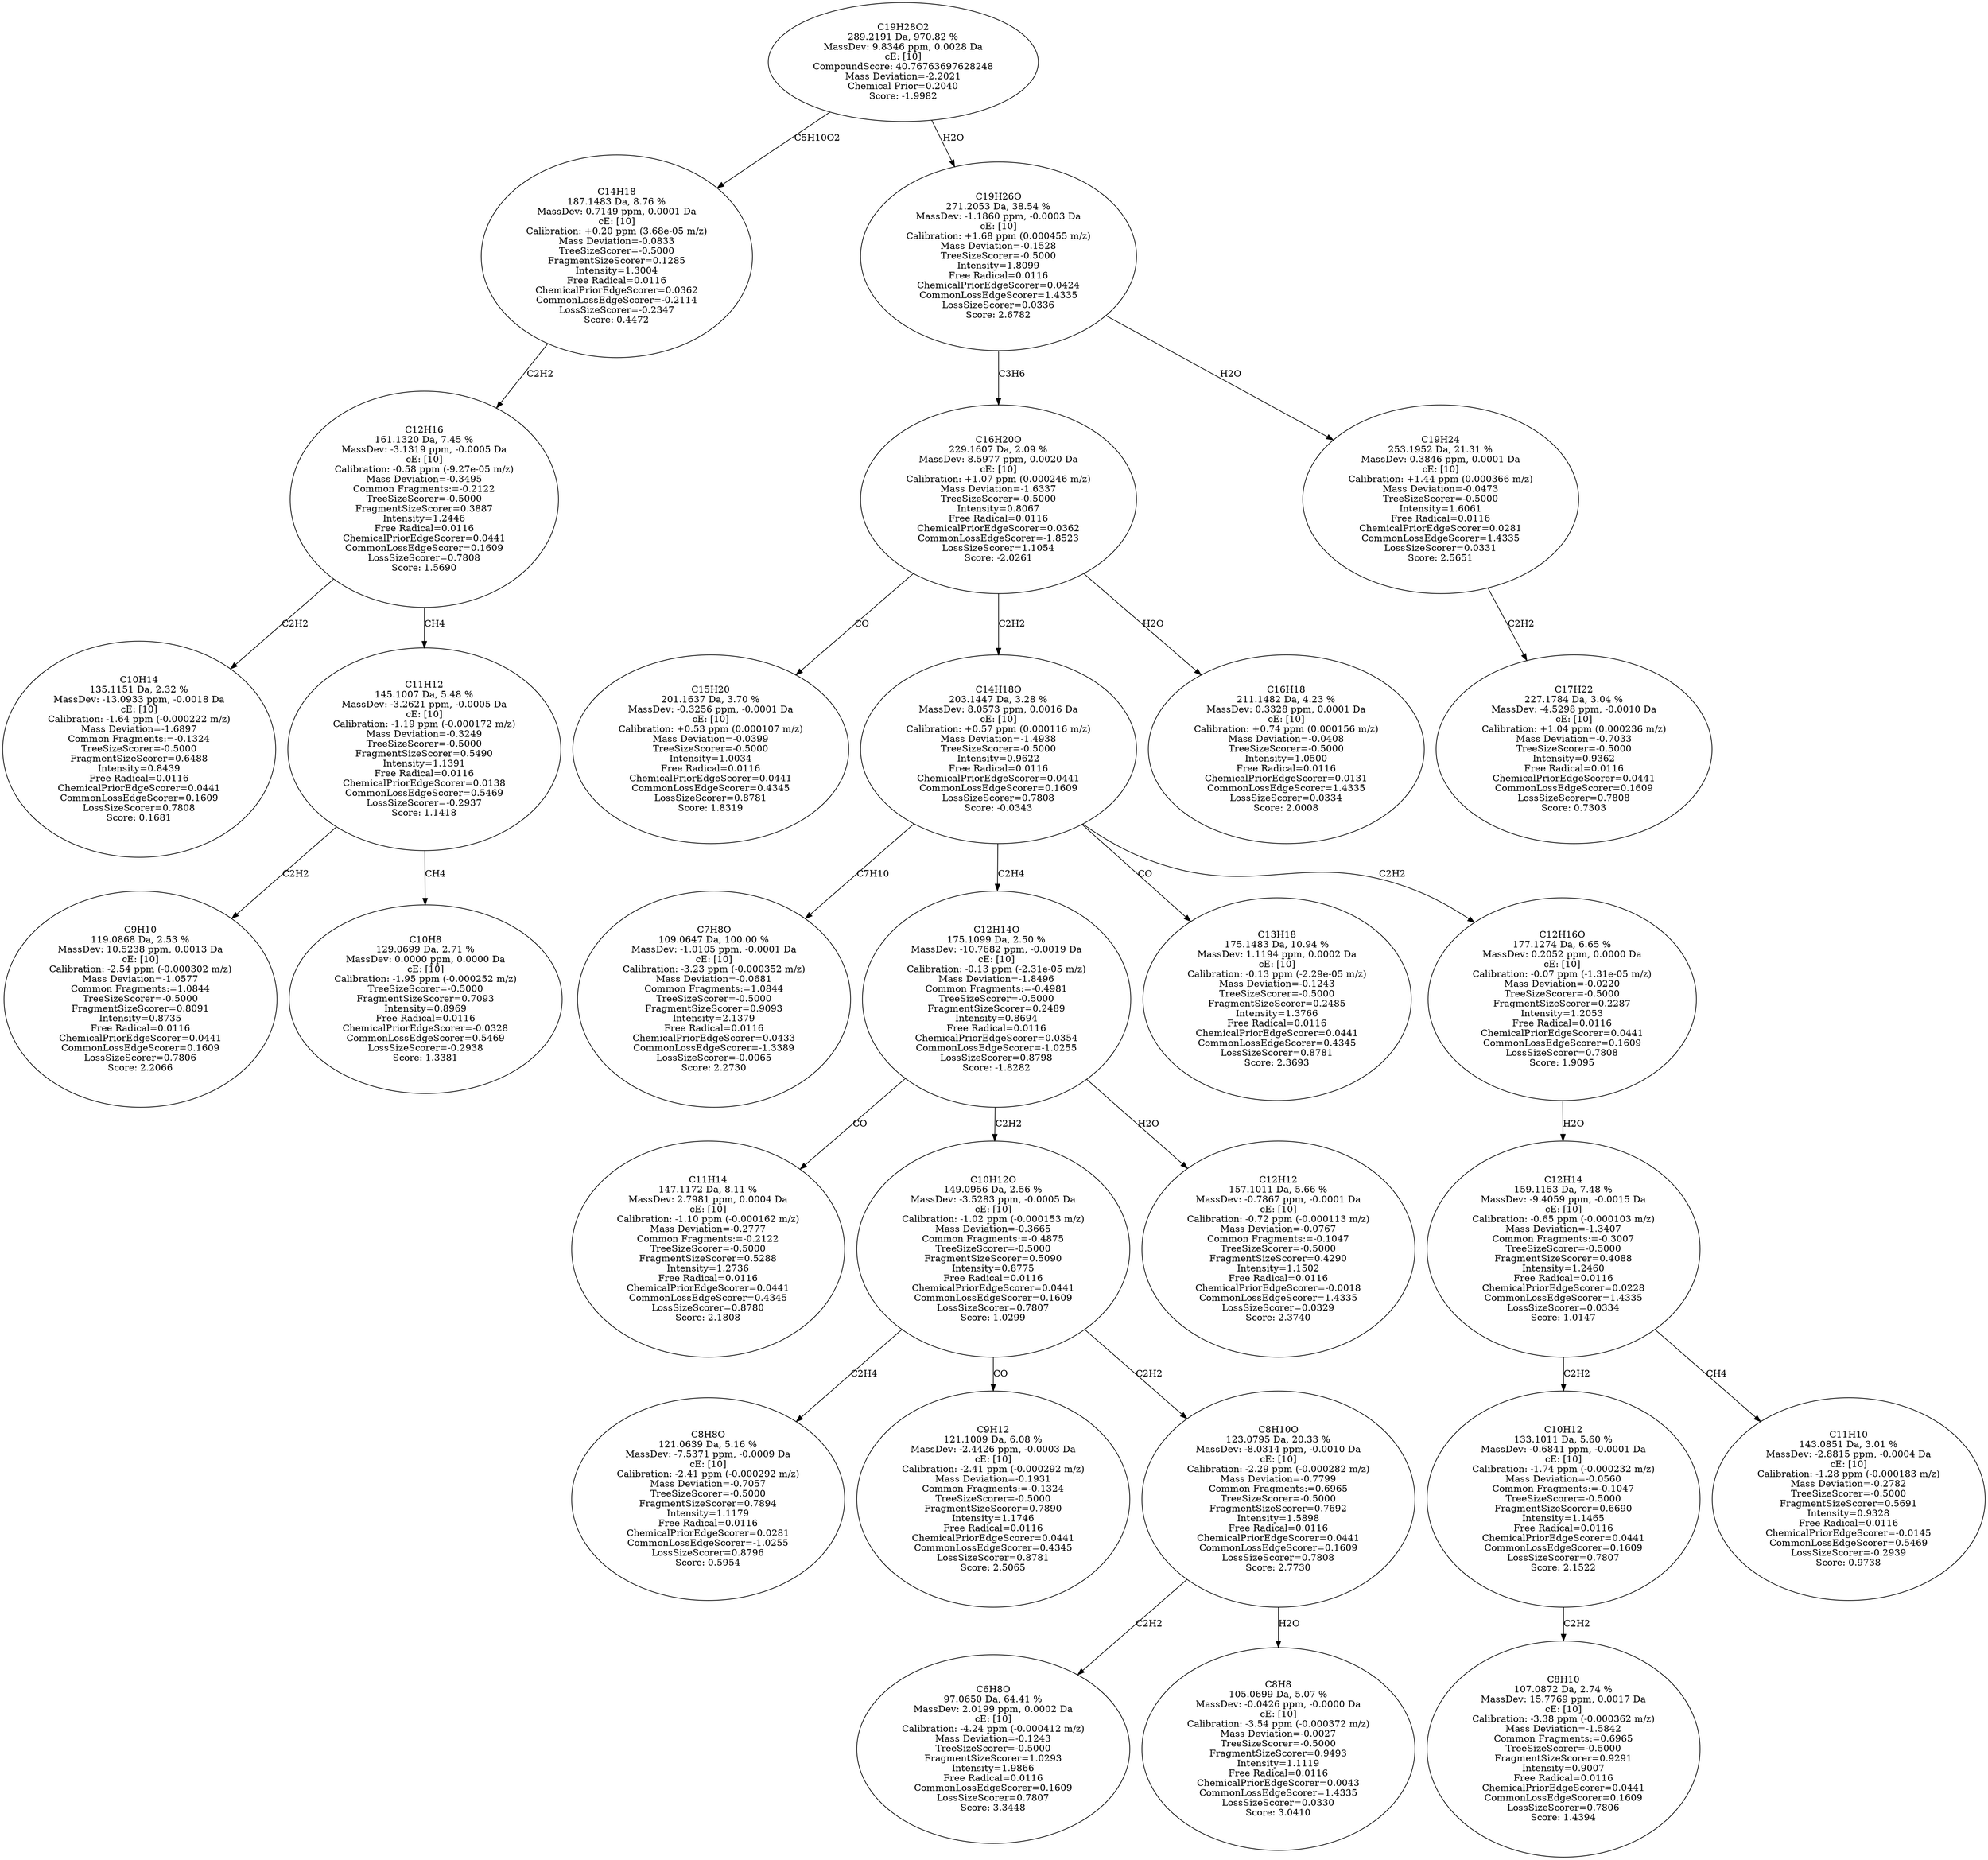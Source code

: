 strict digraph {
v1 [label="C10H14\n135.1151 Da, 2.32 %\nMassDev: -13.0933 ppm, -0.0018 Da\ncE: [10]\nCalibration: -1.64 ppm (-0.000222 m/z)\nMass Deviation=-1.6897\nCommon Fragments:=-0.1324\nTreeSizeScorer=-0.5000\nFragmentSizeScorer=0.6488\nIntensity=0.8439\nFree Radical=0.0116\nChemicalPriorEdgeScorer=0.0441\nCommonLossEdgeScorer=0.1609\nLossSizeScorer=0.7808\nScore: 0.1681"];
v2 [label="C9H10\n119.0868 Da, 2.53 %\nMassDev: 10.5238 ppm, 0.0013 Da\ncE: [10]\nCalibration: -2.54 ppm (-0.000302 m/z)\nMass Deviation=-1.0577\nCommon Fragments:=1.0844\nTreeSizeScorer=-0.5000\nFragmentSizeScorer=0.8091\nIntensity=0.8735\nFree Radical=0.0116\nChemicalPriorEdgeScorer=0.0441\nCommonLossEdgeScorer=0.1609\nLossSizeScorer=0.7806\nScore: 2.2066"];
v3 [label="C10H8\n129.0699 Da, 2.71 %\nMassDev: 0.0000 ppm, 0.0000 Da\ncE: [10]\nCalibration: -1.95 ppm (-0.000252 m/z)\nTreeSizeScorer=-0.5000\nFragmentSizeScorer=0.7093\nIntensity=0.8969\nFree Radical=0.0116\nChemicalPriorEdgeScorer=-0.0328\nCommonLossEdgeScorer=0.5469\nLossSizeScorer=-0.2938\nScore: 1.3381"];
v4 [label="C11H12\n145.1007 Da, 5.48 %\nMassDev: -3.2621 ppm, -0.0005 Da\ncE: [10]\nCalibration: -1.19 ppm (-0.000172 m/z)\nMass Deviation=-0.3249\nTreeSizeScorer=-0.5000\nFragmentSizeScorer=0.5490\nIntensity=1.1391\nFree Radical=0.0116\nChemicalPriorEdgeScorer=0.0138\nCommonLossEdgeScorer=0.5469\nLossSizeScorer=-0.2937\nScore: 1.1418"];
v5 [label="C12H16\n161.1320 Da, 7.45 %\nMassDev: -3.1319 ppm, -0.0005 Da\ncE: [10]\nCalibration: -0.58 ppm (-9.27e-05 m/z)\nMass Deviation=-0.3495\nCommon Fragments:=-0.2122\nTreeSizeScorer=-0.5000\nFragmentSizeScorer=0.3887\nIntensity=1.2446\nFree Radical=0.0116\nChemicalPriorEdgeScorer=0.0441\nCommonLossEdgeScorer=0.1609\nLossSizeScorer=0.7808\nScore: 1.5690"];
v6 [label="C14H18\n187.1483 Da, 8.76 %\nMassDev: 0.7149 ppm, 0.0001 Da\ncE: [10]\nCalibration: +0.20 ppm (3.68e-05 m/z)\nMass Deviation=-0.0833\nTreeSizeScorer=-0.5000\nFragmentSizeScorer=0.1285\nIntensity=1.3004\nFree Radical=0.0116\nChemicalPriorEdgeScorer=0.0362\nCommonLossEdgeScorer=-0.2114\nLossSizeScorer=-0.2347\nScore: 0.4472"];
v7 [label="C15H20\n201.1637 Da, 3.70 %\nMassDev: -0.3256 ppm, -0.0001 Da\ncE: [10]\nCalibration: +0.53 ppm (0.000107 m/z)\nMass Deviation=-0.0399\nTreeSizeScorer=-0.5000\nIntensity=1.0034\nFree Radical=0.0116\nChemicalPriorEdgeScorer=0.0441\nCommonLossEdgeScorer=0.4345\nLossSizeScorer=0.8781\nScore: 1.8319"];
v8 [label="C7H8O\n109.0647 Da, 100.00 %\nMassDev: -1.0105 ppm, -0.0001 Da\ncE: [10]\nCalibration: -3.23 ppm (-0.000352 m/z)\nMass Deviation=-0.0681\nCommon Fragments:=1.0844\nTreeSizeScorer=-0.5000\nFragmentSizeScorer=0.9093\nIntensity=2.1379\nFree Radical=0.0116\nChemicalPriorEdgeScorer=0.0433\nCommonLossEdgeScorer=-1.3389\nLossSizeScorer=-0.0065\nScore: 2.2730"];
v9 [label="C11H14\n147.1172 Da, 8.11 %\nMassDev: 2.7981 ppm, 0.0004 Da\ncE: [10]\nCalibration: -1.10 ppm (-0.000162 m/z)\nMass Deviation=-0.2777\nCommon Fragments:=-0.2122\nTreeSizeScorer=-0.5000\nFragmentSizeScorer=0.5288\nIntensity=1.2736\nFree Radical=0.0116\nChemicalPriorEdgeScorer=0.0441\nCommonLossEdgeScorer=0.4345\nLossSizeScorer=0.8780\nScore: 2.1808"];
v10 [label="C8H8O\n121.0639 Da, 5.16 %\nMassDev: -7.5371 ppm, -0.0009 Da\ncE: [10]\nCalibration: -2.41 ppm (-0.000292 m/z)\nMass Deviation=-0.7057\nTreeSizeScorer=-0.5000\nFragmentSizeScorer=0.7894\nIntensity=1.1179\nFree Radical=0.0116\nChemicalPriorEdgeScorer=0.0281\nCommonLossEdgeScorer=-1.0255\nLossSizeScorer=0.8796\nScore: 0.5954"];
v11 [label="C9H12\n121.1009 Da, 6.08 %\nMassDev: -2.4426 ppm, -0.0003 Da\ncE: [10]\nCalibration: -2.41 ppm (-0.000292 m/z)\nMass Deviation=-0.1931\nCommon Fragments:=-0.1324\nTreeSizeScorer=-0.5000\nFragmentSizeScorer=0.7890\nIntensity=1.1746\nFree Radical=0.0116\nChemicalPriorEdgeScorer=0.0441\nCommonLossEdgeScorer=0.4345\nLossSizeScorer=0.8781\nScore: 2.5065"];
v12 [label="C6H8O\n97.0650 Da, 64.41 %\nMassDev: 2.0199 ppm, 0.0002 Da\ncE: [10]\nCalibration: -4.24 ppm (-0.000412 m/z)\nMass Deviation=-0.1243\nTreeSizeScorer=-0.5000\nFragmentSizeScorer=1.0293\nIntensity=1.9866\nFree Radical=0.0116\nCommonLossEdgeScorer=0.1609\nLossSizeScorer=0.7807\nScore: 3.3448"];
v13 [label="C8H8\n105.0699 Da, 5.07 %\nMassDev: -0.0426 ppm, -0.0000 Da\ncE: [10]\nCalibration: -3.54 ppm (-0.000372 m/z)\nMass Deviation=-0.0027\nTreeSizeScorer=-0.5000\nFragmentSizeScorer=0.9493\nIntensity=1.1119\nFree Radical=0.0116\nChemicalPriorEdgeScorer=0.0043\nCommonLossEdgeScorer=1.4335\nLossSizeScorer=0.0330\nScore: 3.0410"];
v14 [label="C8H10O\n123.0795 Da, 20.33 %\nMassDev: -8.0314 ppm, -0.0010 Da\ncE: [10]\nCalibration: -2.29 ppm (-0.000282 m/z)\nMass Deviation=-0.7799\nCommon Fragments:=0.6965\nTreeSizeScorer=-0.5000\nFragmentSizeScorer=0.7692\nIntensity=1.5898\nFree Radical=0.0116\nChemicalPriorEdgeScorer=0.0441\nCommonLossEdgeScorer=0.1609\nLossSizeScorer=0.7808\nScore: 2.7730"];
v15 [label="C10H12O\n149.0956 Da, 2.56 %\nMassDev: -3.5283 ppm, -0.0005 Da\ncE: [10]\nCalibration: -1.02 ppm (-0.000153 m/z)\nMass Deviation=-0.3665\nCommon Fragments:=-0.4875\nTreeSizeScorer=-0.5000\nFragmentSizeScorer=0.5090\nIntensity=0.8775\nFree Radical=0.0116\nChemicalPriorEdgeScorer=0.0441\nCommonLossEdgeScorer=0.1609\nLossSizeScorer=0.7807\nScore: 1.0299"];
v16 [label="C12H12\n157.1011 Da, 5.66 %\nMassDev: -0.7867 ppm, -0.0001 Da\ncE: [10]\nCalibration: -0.72 ppm (-0.000113 m/z)\nMass Deviation=-0.0767\nCommon Fragments:=-0.1047\nTreeSizeScorer=-0.5000\nFragmentSizeScorer=0.4290\nIntensity=1.1502\nFree Radical=0.0116\nChemicalPriorEdgeScorer=-0.0018\nCommonLossEdgeScorer=1.4335\nLossSizeScorer=0.0329\nScore: 2.3740"];
v17 [label="C12H14O\n175.1099 Da, 2.50 %\nMassDev: -10.7682 ppm, -0.0019 Da\ncE: [10]\nCalibration: -0.13 ppm (-2.31e-05 m/z)\nMass Deviation=-1.8496\nCommon Fragments:=-0.4981\nTreeSizeScorer=-0.5000\nFragmentSizeScorer=0.2489\nIntensity=0.8694\nFree Radical=0.0116\nChemicalPriorEdgeScorer=0.0354\nCommonLossEdgeScorer=-1.0255\nLossSizeScorer=0.8798\nScore: -1.8282"];
v18 [label="C13H18\n175.1483 Da, 10.94 %\nMassDev: 1.1194 ppm, 0.0002 Da\ncE: [10]\nCalibration: -0.13 ppm (-2.29e-05 m/z)\nMass Deviation=-0.1243\nTreeSizeScorer=-0.5000\nFragmentSizeScorer=0.2485\nIntensity=1.3766\nFree Radical=0.0116\nChemicalPriorEdgeScorer=0.0441\nCommonLossEdgeScorer=0.4345\nLossSizeScorer=0.8781\nScore: 2.3693"];
v19 [label="C8H10\n107.0872 Da, 2.74 %\nMassDev: 15.7769 ppm, 0.0017 Da\ncE: [10]\nCalibration: -3.38 ppm (-0.000362 m/z)\nMass Deviation=-1.5842\nCommon Fragments:=0.6965\nTreeSizeScorer=-0.5000\nFragmentSizeScorer=0.9291\nIntensity=0.9007\nFree Radical=0.0116\nChemicalPriorEdgeScorer=0.0441\nCommonLossEdgeScorer=0.1609\nLossSizeScorer=0.7806\nScore: 1.4394"];
v20 [label="C10H12\n133.1011 Da, 5.60 %\nMassDev: -0.6841 ppm, -0.0001 Da\ncE: [10]\nCalibration: -1.74 ppm (-0.000232 m/z)\nMass Deviation=-0.0560\nCommon Fragments:=-0.1047\nTreeSizeScorer=-0.5000\nFragmentSizeScorer=0.6690\nIntensity=1.1465\nFree Radical=0.0116\nChemicalPriorEdgeScorer=0.0441\nCommonLossEdgeScorer=0.1609\nLossSizeScorer=0.7807\nScore: 2.1522"];
v21 [label="C11H10\n143.0851 Da, 3.01 %\nMassDev: -2.8815 ppm, -0.0004 Da\ncE: [10]\nCalibration: -1.28 ppm (-0.000183 m/z)\nMass Deviation=-0.2782\nTreeSizeScorer=-0.5000\nFragmentSizeScorer=0.5691\nIntensity=0.9328\nFree Radical=0.0116\nChemicalPriorEdgeScorer=-0.0145\nCommonLossEdgeScorer=0.5469\nLossSizeScorer=-0.2939\nScore: 0.9738"];
v22 [label="C12H14\n159.1153 Da, 7.48 %\nMassDev: -9.4059 ppm, -0.0015 Da\ncE: [10]\nCalibration: -0.65 ppm (-0.000103 m/z)\nMass Deviation=-1.3407\nCommon Fragments:=-0.3007\nTreeSizeScorer=-0.5000\nFragmentSizeScorer=0.4088\nIntensity=1.2460\nFree Radical=0.0116\nChemicalPriorEdgeScorer=0.0228\nCommonLossEdgeScorer=1.4335\nLossSizeScorer=0.0334\nScore: 1.0147"];
v23 [label="C12H16O\n177.1274 Da, 6.65 %\nMassDev: 0.2052 ppm, 0.0000 Da\ncE: [10]\nCalibration: -0.07 ppm (-1.31e-05 m/z)\nMass Deviation=-0.0220\nTreeSizeScorer=-0.5000\nFragmentSizeScorer=0.2287\nIntensity=1.2053\nFree Radical=0.0116\nChemicalPriorEdgeScorer=0.0441\nCommonLossEdgeScorer=0.1609\nLossSizeScorer=0.7808\nScore: 1.9095"];
v24 [label="C14H18O\n203.1447 Da, 3.28 %\nMassDev: 8.0573 ppm, 0.0016 Da\ncE: [10]\nCalibration: +0.57 ppm (0.000116 m/z)\nMass Deviation=-1.4938\nTreeSizeScorer=-0.5000\nIntensity=0.9622\nFree Radical=0.0116\nChemicalPriorEdgeScorer=0.0441\nCommonLossEdgeScorer=0.1609\nLossSizeScorer=0.7808\nScore: -0.0343"];
v25 [label="C16H18\n211.1482 Da, 4.23 %\nMassDev: 0.3328 ppm, 0.0001 Da\ncE: [10]\nCalibration: +0.74 ppm (0.000156 m/z)\nMass Deviation=-0.0408\nTreeSizeScorer=-0.5000\nIntensity=1.0500\nFree Radical=0.0116\nChemicalPriorEdgeScorer=0.0131\nCommonLossEdgeScorer=1.4335\nLossSizeScorer=0.0334\nScore: 2.0008"];
v26 [label="C16H20O\n229.1607 Da, 2.09 %\nMassDev: 8.5977 ppm, 0.0020 Da\ncE: [10]\nCalibration: +1.07 ppm (0.000246 m/z)\nMass Deviation=-1.6337\nTreeSizeScorer=-0.5000\nIntensity=0.8067\nFree Radical=0.0116\nChemicalPriorEdgeScorer=0.0362\nCommonLossEdgeScorer=-1.8523\nLossSizeScorer=1.1054\nScore: -2.0261"];
v27 [label="C17H22\n227.1784 Da, 3.04 %\nMassDev: -4.5298 ppm, -0.0010 Da\ncE: [10]\nCalibration: +1.04 ppm (0.000236 m/z)\nMass Deviation=-0.7033\nTreeSizeScorer=-0.5000\nIntensity=0.9362\nFree Radical=0.0116\nChemicalPriorEdgeScorer=0.0441\nCommonLossEdgeScorer=0.1609\nLossSizeScorer=0.7808\nScore: 0.7303"];
v28 [label="C19H24\n253.1952 Da, 21.31 %\nMassDev: 0.3846 ppm, 0.0001 Da\ncE: [10]\nCalibration: +1.44 ppm (0.000366 m/z)\nMass Deviation=-0.0473\nTreeSizeScorer=-0.5000\nIntensity=1.6061\nFree Radical=0.0116\nChemicalPriorEdgeScorer=0.0281\nCommonLossEdgeScorer=1.4335\nLossSizeScorer=0.0331\nScore: 2.5651"];
v29 [label="C19H26O\n271.2053 Da, 38.54 %\nMassDev: -1.1860 ppm, -0.0003 Da\ncE: [10]\nCalibration: +1.68 ppm (0.000455 m/z)\nMass Deviation=-0.1528\nTreeSizeScorer=-0.5000\nIntensity=1.8099\nFree Radical=0.0116\nChemicalPriorEdgeScorer=0.0424\nCommonLossEdgeScorer=1.4335\nLossSizeScorer=0.0336\nScore: 2.6782"];
v30 [label="C19H28O2\n289.2191 Da, 970.82 %\nMassDev: 9.8346 ppm, 0.0028 Da\ncE: [10]\nCompoundScore: 40.76763697628248\nMass Deviation=-2.2021\nChemical Prior=0.2040\nScore: -1.9982"];
v5 -> v1 [label="C2H2"];
v4 -> v2 [label="C2H2"];
v4 -> v3 [label="CH4"];
v5 -> v4 [label="CH4"];
v6 -> v5 [label="C2H2"];
v30 -> v6 [label="C5H10O2"];
v26 -> v7 [label="CO"];
v24 -> v8 [label="C7H10"];
v17 -> v9 [label="CO"];
v15 -> v10 [label="C2H4"];
v15 -> v11 [label="CO"];
v14 -> v12 [label="C2H2"];
v14 -> v13 [label="H2O"];
v15 -> v14 [label="C2H2"];
v17 -> v15 [label="C2H2"];
v17 -> v16 [label="H2O"];
v24 -> v17 [label="C2H4"];
v24 -> v18 [label="CO"];
v20 -> v19 [label="C2H2"];
v22 -> v20 [label="C2H2"];
v22 -> v21 [label="CH4"];
v23 -> v22 [label="H2O"];
v24 -> v23 [label="C2H2"];
v26 -> v24 [label="C2H2"];
v26 -> v25 [label="H2O"];
v29 -> v26 [label="C3H6"];
v28 -> v27 [label="C2H2"];
v29 -> v28 [label="H2O"];
v30 -> v29 [label="H2O"];
}